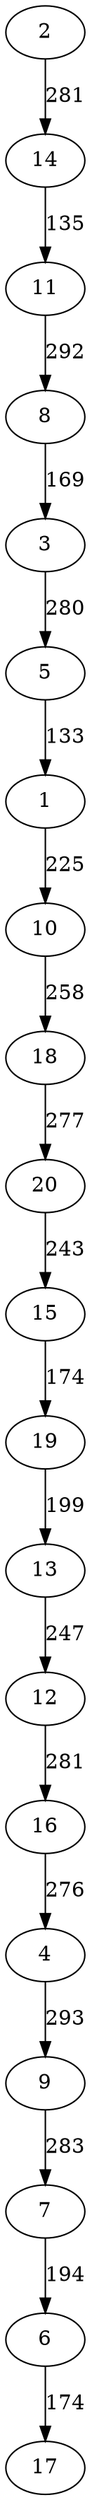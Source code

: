 digraph G {
	2 -> 14 [label=281]
	14 -> 11 [label=135]
	11 -> 8 [label=292]
	8 -> 3 [label=169]
	3 -> 5 [label=280]
	5 -> 1 [label=133]
	1 -> 10 [label=225]
	10 -> 18 [label=258]
	18 -> 20 [label=277]
	20 -> 15 [label=243]
	15 -> 19 [label=174]
	19 -> 13 [label=199]
	13 -> 12 [label=247]
	12 -> 16 [label=281]
	16 -> 4 [label=276]
	4 -> 9 [label=293]
	9 -> 7 [label=283]
	7 -> 6 [label=194]
	6 -> 17 [label=174]
}